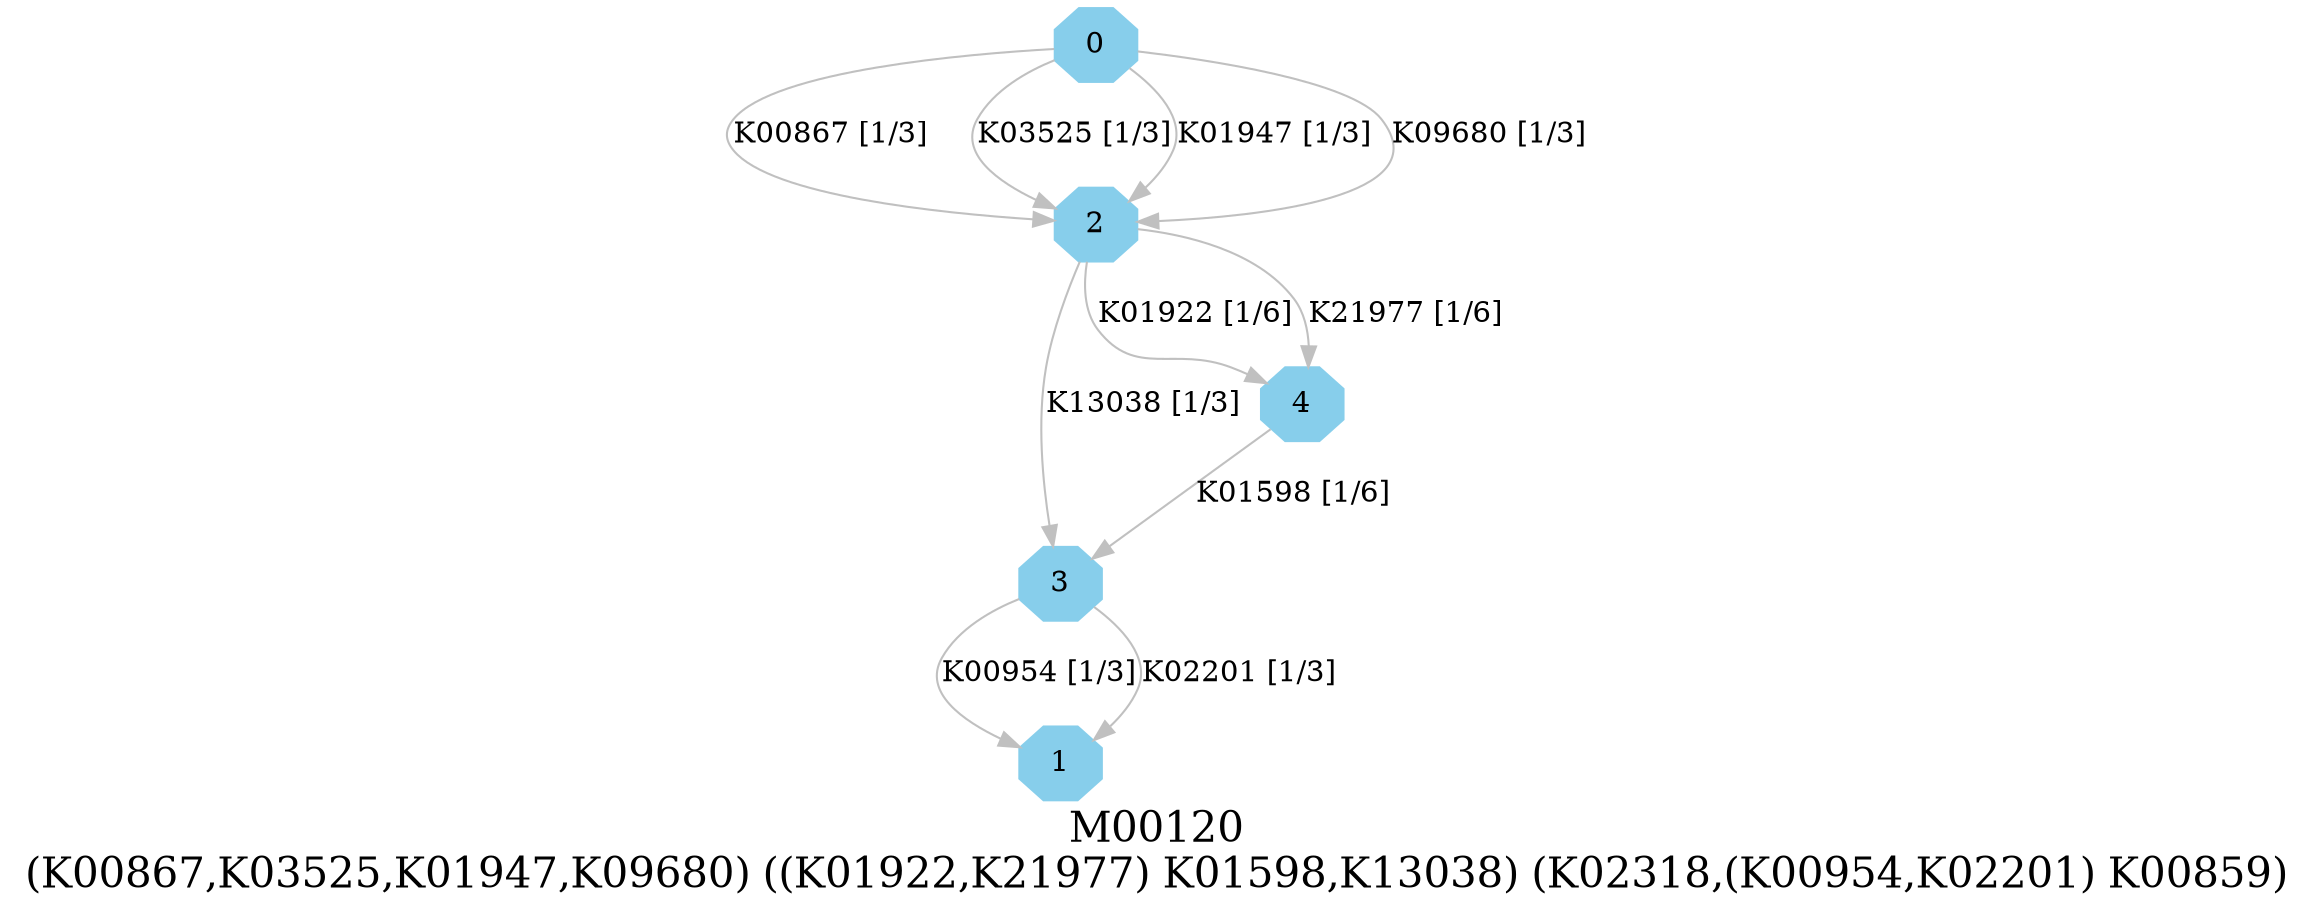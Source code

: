 digraph G {
graph [label="M00120
(K00867,K03525,K01947,K09680) ((K01922,K21977) K01598,K13038) (K02318,(K00954,K02201) K00859)",fontsize=20];
node [shape=box,style=filled];
edge [len=3,color=grey];
{node [width=.3,height=.3,shape=octagon,style=filled,color=skyblue] 0 1 2 3 4 }
0 -> 2 [label="K00867 [1/3]"];
0 -> 2 [label="K03525 [1/3]"];
0 -> 2 [label="K01947 [1/3]"];
0 -> 2 [label="K09680 [1/3]"];
2 -> 4 [label="K01922 [1/6]"];
2 -> 4 [label="K21977 [1/6]"];
2 -> 3 [label="K13038 [1/3]"];
3 -> 1 [label="K00954 [1/3]"];
3 -> 1 [label="K02201 [1/3]"];
4 -> 3 [label="K01598 [1/6]"];
}